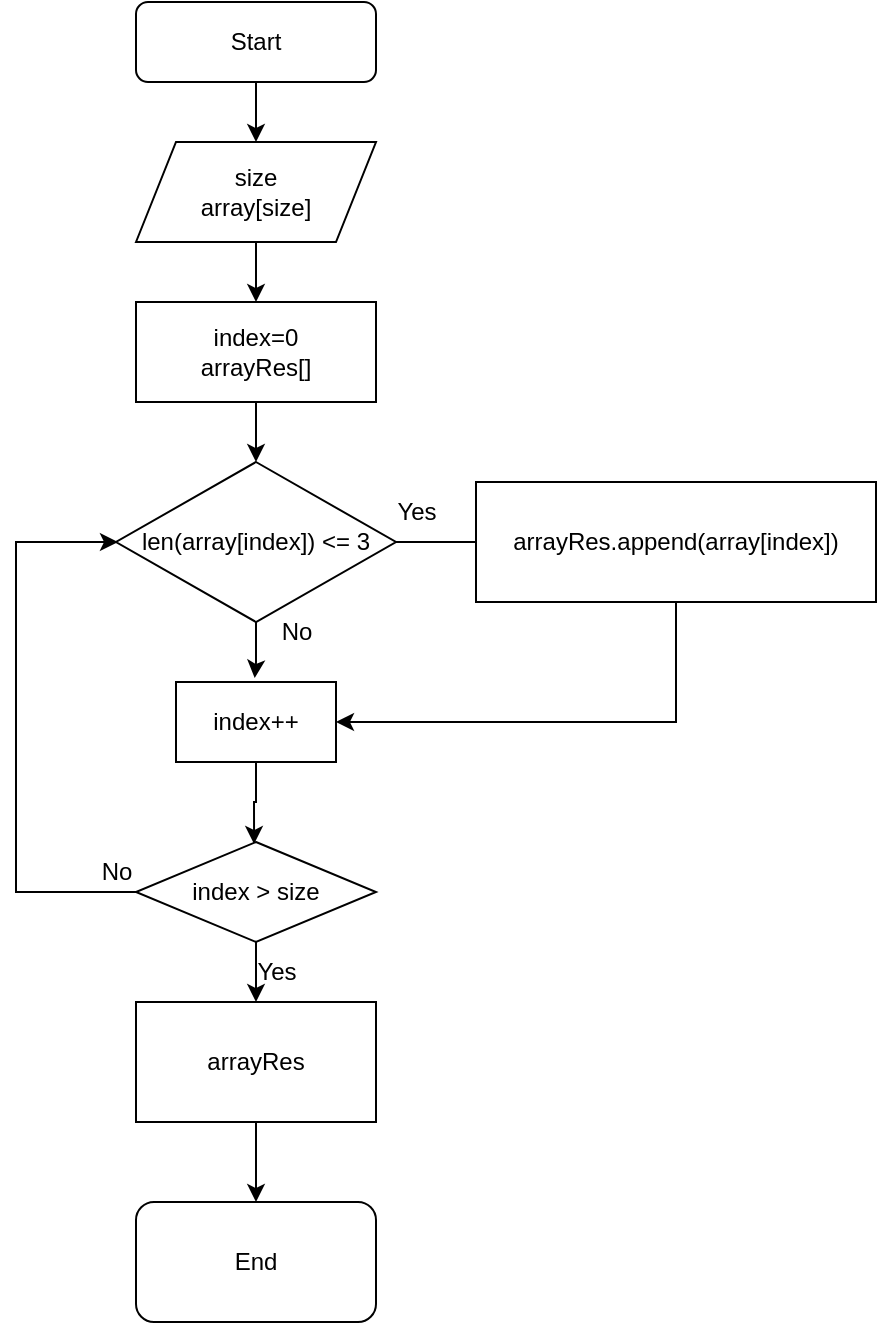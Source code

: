 <mxfile version="21.1.2">
  <diagram name="Страница 1" id="W6ljAr-7AG234xslGHZe">
    <mxGraphModel dx="880" dy="467" grid="1" gridSize="10" guides="1" tooltips="1" connect="0" arrows="1" fold="1" page="1" pageScale="1" pageWidth="827" pageHeight="1169" math="0" shadow="0">
      <root>
        <mxCell id="0" />
        <mxCell id="1" parent="0" />
        <mxCell id="ynhKt5zg4bc8bUbcqMhW-1" value="" style="edgeStyle=orthogonalEdgeStyle;rounded=0;orthogonalLoop=1;jettySize=auto;html=1;" parent="1" source="E_REV-1_P_dFXR-nzxgA-1" target="gE75J_ykd5Lg87WmxIdP-4" edge="1">
          <mxGeometry relative="1" as="geometry" />
        </mxCell>
        <mxCell id="E_REV-1_P_dFXR-nzxgA-1" value="Start" style="rounded=1;whiteSpace=wrap;html=1;" parent="1" vertex="1">
          <mxGeometry x="390" y="10" width="120" height="40" as="geometry" />
        </mxCell>
        <mxCell id="ynhKt5zg4bc8bUbcqMhW-3" value="" style="edgeStyle=orthogonalEdgeStyle;rounded=0;orthogonalLoop=1;jettySize=auto;html=1;" parent="1" source="gE75J_ykd5Lg87WmxIdP-4" target="ynhKt5zg4bc8bUbcqMhW-2" edge="1">
          <mxGeometry relative="1" as="geometry" />
        </mxCell>
        <mxCell id="gE75J_ykd5Lg87WmxIdP-4" value="size&lt;br&gt;array[size]" style="shape=parallelogram;perimeter=parallelogramPerimeter;whiteSpace=wrap;html=1;fixedSize=1;" parent="1" vertex="1">
          <mxGeometry x="390" y="80" width="120" height="50" as="geometry" />
        </mxCell>
        <mxCell id="ynhKt5zg4bc8bUbcqMhW-7" value="" style="edgeStyle=orthogonalEdgeStyle;rounded=0;orthogonalLoop=1;jettySize=auto;html=1;" parent="1" source="ynhKt5zg4bc8bUbcqMhW-2" target="ynhKt5zg4bc8bUbcqMhW-6" edge="1">
          <mxGeometry relative="1" as="geometry" />
        </mxCell>
        <mxCell id="ynhKt5zg4bc8bUbcqMhW-2" value="index=0&lt;br&gt;arrayRes[]" style="whiteSpace=wrap;html=1;" parent="1" vertex="1">
          <mxGeometry x="390" y="160" width="120" height="50" as="geometry" />
        </mxCell>
        <mxCell id="ynhKt5zg4bc8bUbcqMhW-9" value="" style="edgeStyle=orthogonalEdgeStyle;rounded=0;orthogonalLoop=1;jettySize=auto;html=1;entryX=0.492;entryY=-0.05;entryDx=0;entryDy=0;entryPerimeter=0;" parent="1" source="ynhKt5zg4bc8bUbcqMhW-6" target="roMjjNk-4FhCkCoSsGe_-4" edge="1">
          <mxGeometry relative="1" as="geometry">
            <mxPoint x="450" y="360" as="targetPoint" />
          </mxGeometry>
        </mxCell>
        <mxCell id="ynhKt5zg4bc8bUbcqMhW-13" value="" style="edgeStyle=orthogonalEdgeStyle;rounded=0;orthogonalLoop=1;jettySize=auto;html=1;" parent="1" source="ynhKt5zg4bc8bUbcqMhW-6" edge="1">
          <mxGeometry relative="1" as="geometry">
            <mxPoint x="620" y="280" as="targetPoint" />
          </mxGeometry>
        </mxCell>
        <mxCell id="ynhKt5zg4bc8bUbcqMhW-6" value="len(array[index]) &amp;lt;= 3" style="rhombus;whiteSpace=wrap;html=1;" parent="1" vertex="1">
          <mxGeometry x="380" y="240" width="140" height="80" as="geometry" />
        </mxCell>
        <mxCell id="ynhKt5zg4bc8bUbcqMhW-11" value="" style="edgeStyle=orthogonalEdgeStyle;rounded=0;orthogonalLoop=1;jettySize=auto;html=1;entryX=0.492;entryY=0.02;entryDx=0;entryDy=0;entryPerimeter=0;" parent="1" source="roMjjNk-4FhCkCoSsGe_-4" target="roMjjNk-4FhCkCoSsGe_-6" edge="1">
          <mxGeometry relative="1" as="geometry">
            <mxPoint x="450" y="440" as="sourcePoint" />
            <mxPoint x="450" y="440" as="targetPoint" />
          </mxGeometry>
        </mxCell>
        <mxCell id="roMjjNk-4FhCkCoSsGe_-1" value="Yes" style="text;html=1;align=center;verticalAlign=middle;resizable=0;points=[];autosize=1;strokeColor=none;fillColor=none;" vertex="1" parent="1">
          <mxGeometry x="510" y="250" width="40" height="30" as="geometry" />
        </mxCell>
        <mxCell id="roMjjNk-4FhCkCoSsGe_-2" value="No" style="text;html=1;align=center;verticalAlign=middle;resizable=0;points=[];autosize=1;strokeColor=none;fillColor=none;" vertex="1" parent="1">
          <mxGeometry x="450" y="310" width="40" height="30" as="geometry" />
        </mxCell>
        <mxCell id="roMjjNk-4FhCkCoSsGe_-5" style="edgeStyle=orthogonalEdgeStyle;rounded=0;orthogonalLoop=1;jettySize=auto;html=1;entryX=1;entryY=0.5;entryDx=0;entryDy=0;entryPerimeter=0;" edge="1" parent="1" source="roMjjNk-4FhCkCoSsGe_-3" target="roMjjNk-4FhCkCoSsGe_-4">
          <mxGeometry relative="1" as="geometry">
            <mxPoint x="580" y="370" as="targetPoint" />
            <Array as="points">
              <mxPoint x="660" y="370" />
            </Array>
          </mxGeometry>
        </mxCell>
        <mxCell id="roMjjNk-4FhCkCoSsGe_-3" value="arrayRes.append(array[index])" style="rounded=0;whiteSpace=wrap;html=1;" vertex="1" parent="1">
          <mxGeometry x="560" y="250" width="200" height="60" as="geometry" />
        </mxCell>
        <mxCell id="roMjjNk-4FhCkCoSsGe_-4" value="index++" style="rounded=0;whiteSpace=wrap;html=1;" vertex="1" parent="1">
          <mxGeometry x="410" y="350" width="80" height="40" as="geometry" />
        </mxCell>
        <mxCell id="roMjjNk-4FhCkCoSsGe_-11" value="" style="edgeStyle=orthogonalEdgeStyle;rounded=0;orthogonalLoop=1;jettySize=auto;html=1;" edge="1" parent="1" source="roMjjNk-4FhCkCoSsGe_-6" target="roMjjNk-4FhCkCoSsGe_-10">
          <mxGeometry relative="1" as="geometry" />
        </mxCell>
        <mxCell id="roMjjNk-4FhCkCoSsGe_-15" value="" style="edgeStyle=orthogonalEdgeStyle;rounded=0;orthogonalLoop=1;jettySize=auto;html=1;entryX=0.007;entryY=0.5;entryDx=0;entryDy=0;entryPerimeter=0;" edge="1" parent="1" source="roMjjNk-4FhCkCoSsGe_-6" target="ynhKt5zg4bc8bUbcqMhW-6">
          <mxGeometry relative="1" as="geometry">
            <mxPoint x="310" y="280" as="targetPoint" />
            <Array as="points">
              <mxPoint x="330" y="455" />
              <mxPoint x="330" y="280" />
            </Array>
          </mxGeometry>
        </mxCell>
        <mxCell id="roMjjNk-4FhCkCoSsGe_-6" value="index &amp;gt; size" style="rhombus;whiteSpace=wrap;html=1;" vertex="1" parent="1">
          <mxGeometry x="390" y="430" width="120" height="50" as="geometry" />
        </mxCell>
        <mxCell id="roMjjNk-4FhCkCoSsGe_-18" value="" style="edgeStyle=orthogonalEdgeStyle;rounded=0;orthogonalLoop=1;jettySize=auto;html=1;" edge="1" parent="1" source="roMjjNk-4FhCkCoSsGe_-10" target="roMjjNk-4FhCkCoSsGe_-17">
          <mxGeometry relative="1" as="geometry" />
        </mxCell>
        <mxCell id="roMjjNk-4FhCkCoSsGe_-10" value="arrayRes" style="rounded=0;whiteSpace=wrap;html=1;" vertex="1" parent="1">
          <mxGeometry x="390" y="510" width="120" height="60" as="geometry" />
        </mxCell>
        <mxCell id="roMjjNk-4FhCkCoSsGe_-12" value="Yes" style="text;html=1;align=center;verticalAlign=middle;resizable=0;points=[];autosize=1;strokeColor=none;fillColor=none;" vertex="1" parent="1">
          <mxGeometry x="440" y="480" width="40" height="30" as="geometry" />
        </mxCell>
        <mxCell id="roMjjNk-4FhCkCoSsGe_-16" value="No" style="text;html=1;align=center;verticalAlign=middle;resizable=0;points=[];autosize=1;strokeColor=none;fillColor=none;" vertex="1" parent="1">
          <mxGeometry x="360" y="430" width="40" height="30" as="geometry" />
        </mxCell>
        <mxCell id="roMjjNk-4FhCkCoSsGe_-17" value="End" style="rounded=1;whiteSpace=wrap;html=1;" vertex="1" parent="1">
          <mxGeometry x="390" y="610" width="120" height="60" as="geometry" />
        </mxCell>
      </root>
    </mxGraphModel>
  </diagram>
</mxfile>
